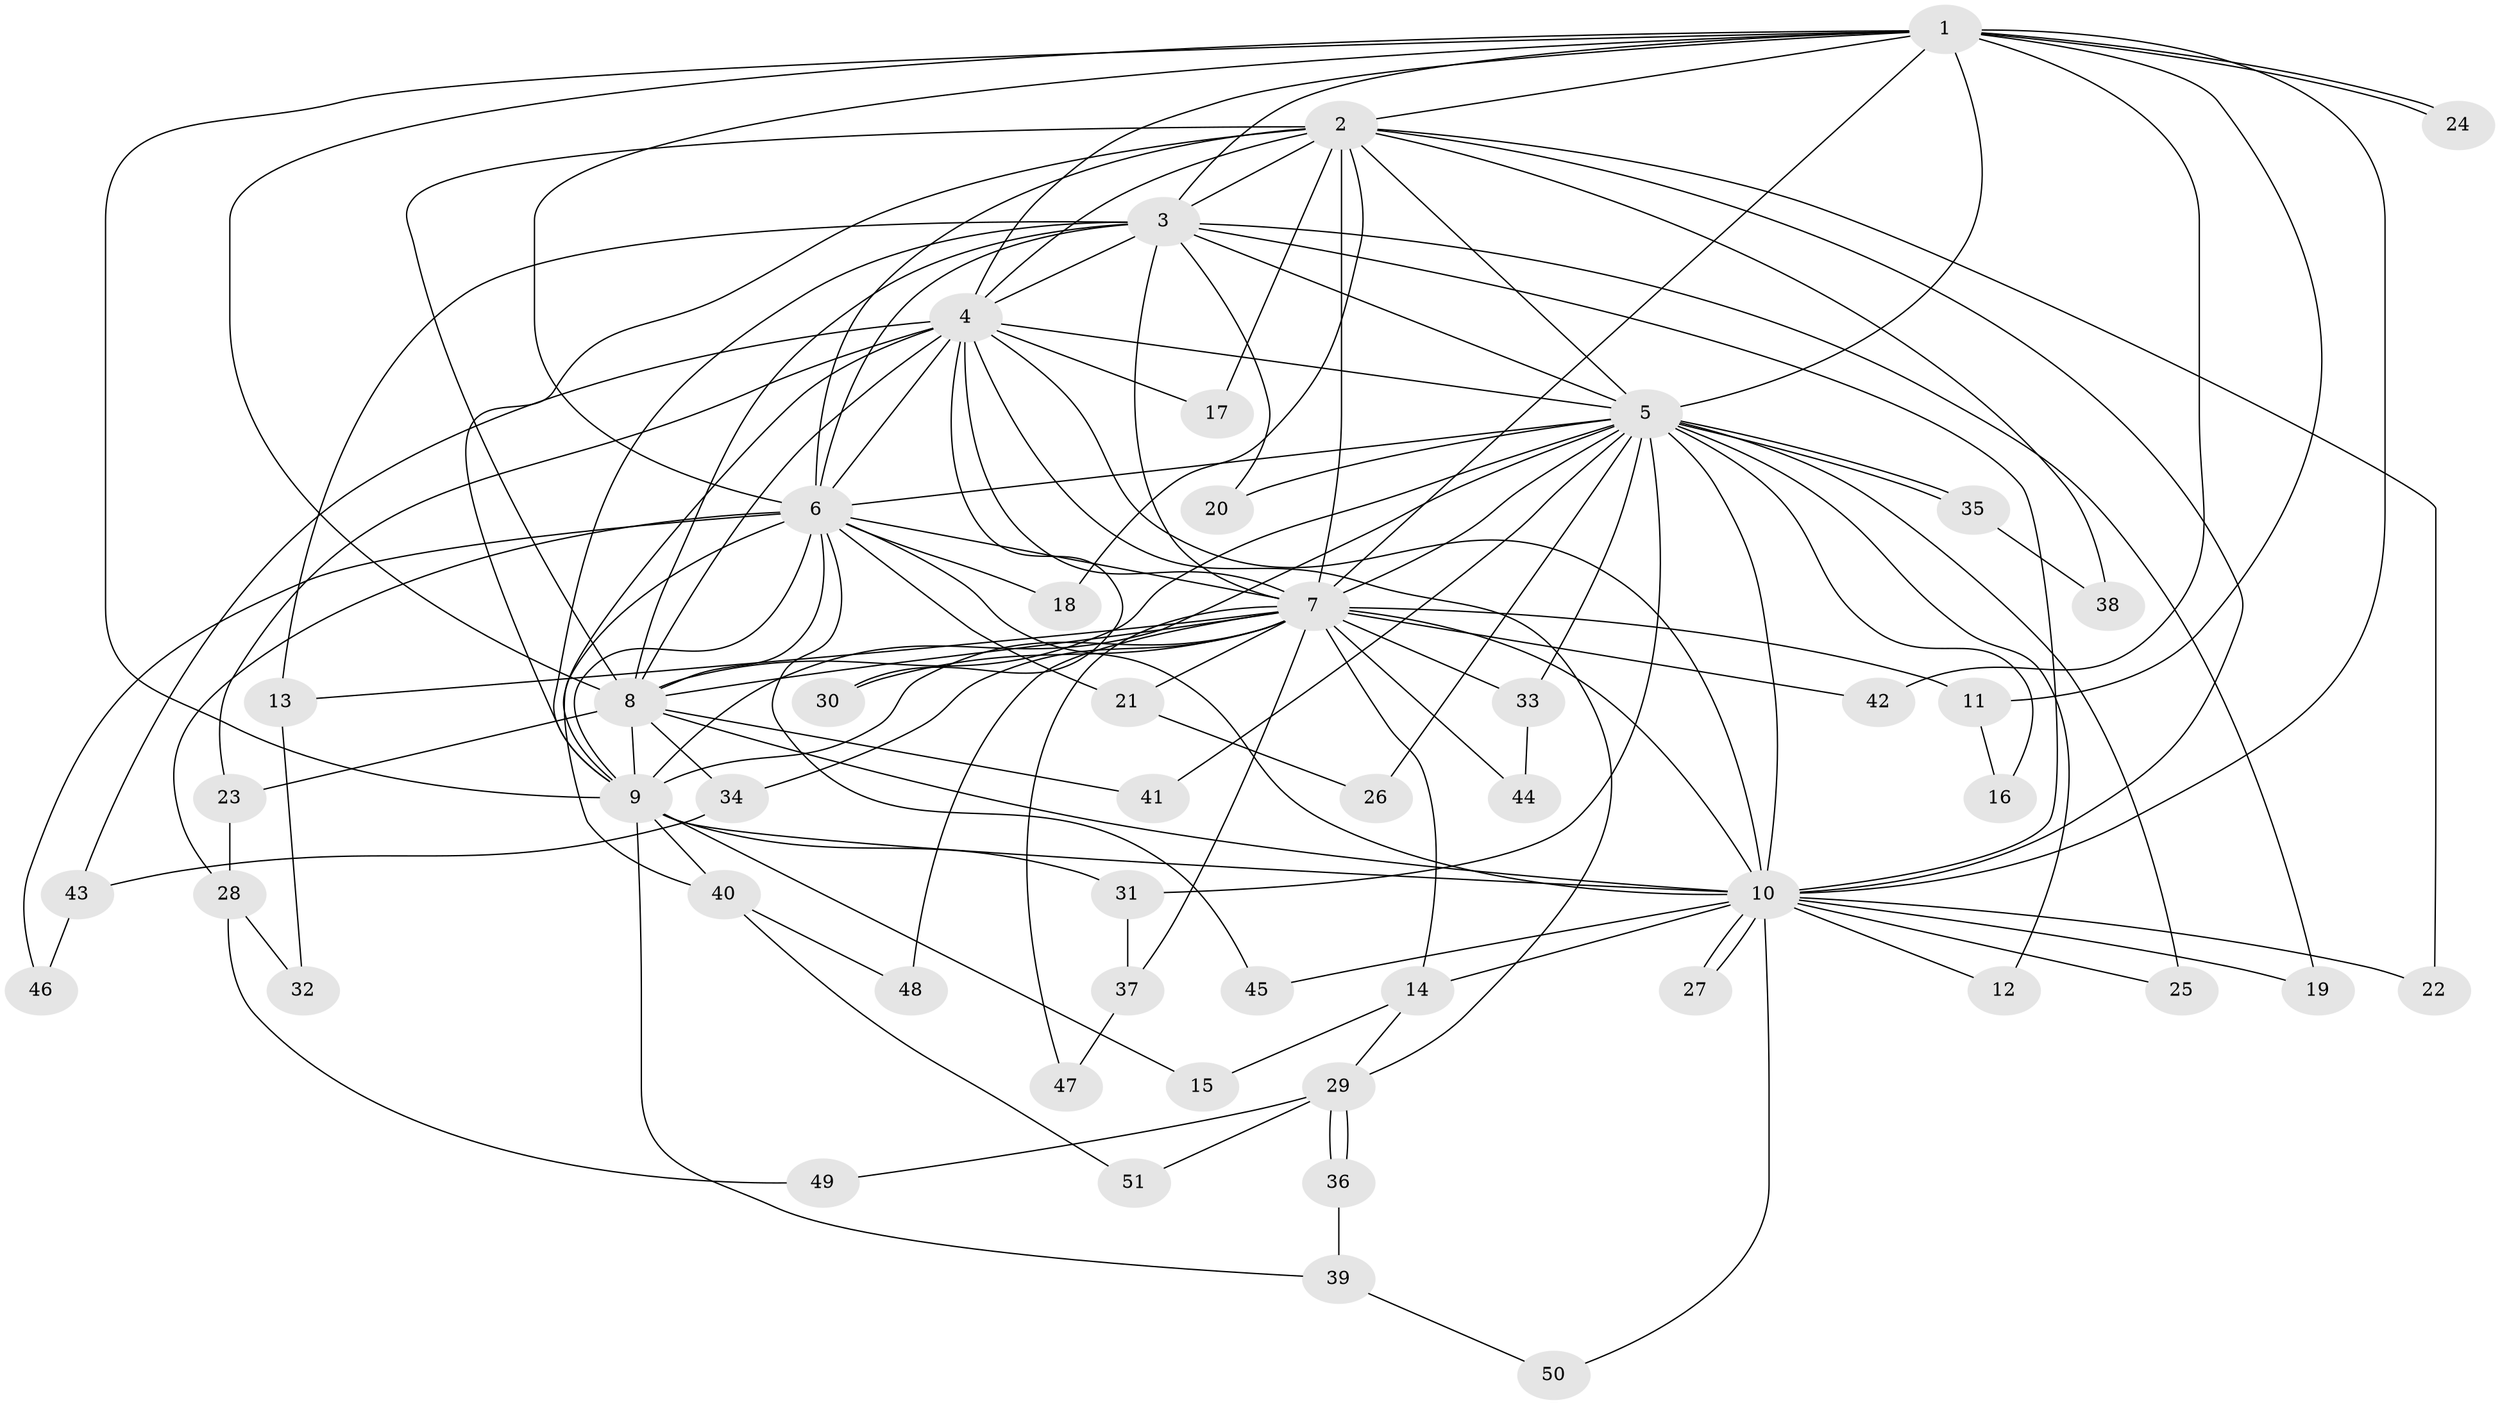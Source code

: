 // Generated by graph-tools (version 1.1) at 2025/35/03/09/25 02:35:02]
// undirected, 51 vertices, 127 edges
graph export_dot {
graph [start="1"]
  node [color=gray90,style=filled];
  1;
  2;
  3;
  4;
  5;
  6;
  7;
  8;
  9;
  10;
  11;
  12;
  13;
  14;
  15;
  16;
  17;
  18;
  19;
  20;
  21;
  22;
  23;
  24;
  25;
  26;
  27;
  28;
  29;
  30;
  31;
  32;
  33;
  34;
  35;
  36;
  37;
  38;
  39;
  40;
  41;
  42;
  43;
  44;
  45;
  46;
  47;
  48;
  49;
  50;
  51;
  1 -- 2;
  1 -- 3;
  1 -- 4;
  1 -- 5;
  1 -- 6;
  1 -- 7;
  1 -- 8;
  1 -- 9;
  1 -- 10;
  1 -- 11;
  1 -- 24;
  1 -- 24;
  1 -- 42;
  2 -- 3;
  2 -- 4;
  2 -- 5;
  2 -- 6;
  2 -- 7;
  2 -- 8;
  2 -- 9;
  2 -- 10;
  2 -- 17;
  2 -- 18;
  2 -- 22;
  2 -- 38;
  3 -- 4;
  3 -- 5;
  3 -- 6;
  3 -- 7;
  3 -- 8;
  3 -- 9;
  3 -- 10;
  3 -- 13;
  3 -- 19;
  3 -- 20;
  4 -- 5;
  4 -- 6;
  4 -- 7;
  4 -- 8;
  4 -- 9;
  4 -- 10;
  4 -- 17;
  4 -- 23;
  4 -- 29;
  4 -- 30;
  4 -- 43;
  5 -- 6;
  5 -- 7;
  5 -- 8;
  5 -- 9;
  5 -- 10;
  5 -- 12;
  5 -- 16;
  5 -- 20;
  5 -- 25;
  5 -- 26;
  5 -- 31;
  5 -- 33;
  5 -- 35;
  5 -- 35;
  5 -- 41;
  6 -- 7;
  6 -- 8;
  6 -- 9;
  6 -- 10;
  6 -- 18;
  6 -- 21;
  6 -- 28;
  6 -- 40;
  6 -- 45;
  6 -- 46;
  7 -- 8;
  7 -- 9;
  7 -- 10;
  7 -- 11;
  7 -- 13;
  7 -- 14;
  7 -- 21;
  7 -- 30;
  7 -- 33;
  7 -- 34;
  7 -- 37;
  7 -- 42;
  7 -- 44;
  7 -- 47;
  7 -- 48;
  8 -- 9;
  8 -- 10;
  8 -- 23;
  8 -- 34;
  8 -- 41;
  9 -- 10;
  9 -- 15;
  9 -- 31;
  9 -- 39;
  9 -- 40;
  10 -- 12;
  10 -- 14;
  10 -- 19;
  10 -- 22;
  10 -- 25;
  10 -- 27;
  10 -- 27;
  10 -- 45;
  10 -- 50;
  11 -- 16;
  13 -- 32;
  14 -- 15;
  14 -- 29;
  21 -- 26;
  23 -- 28;
  28 -- 32;
  28 -- 49;
  29 -- 36;
  29 -- 36;
  29 -- 49;
  29 -- 51;
  31 -- 37;
  33 -- 44;
  34 -- 43;
  35 -- 38;
  36 -- 39;
  37 -- 47;
  39 -- 50;
  40 -- 48;
  40 -- 51;
  43 -- 46;
}
